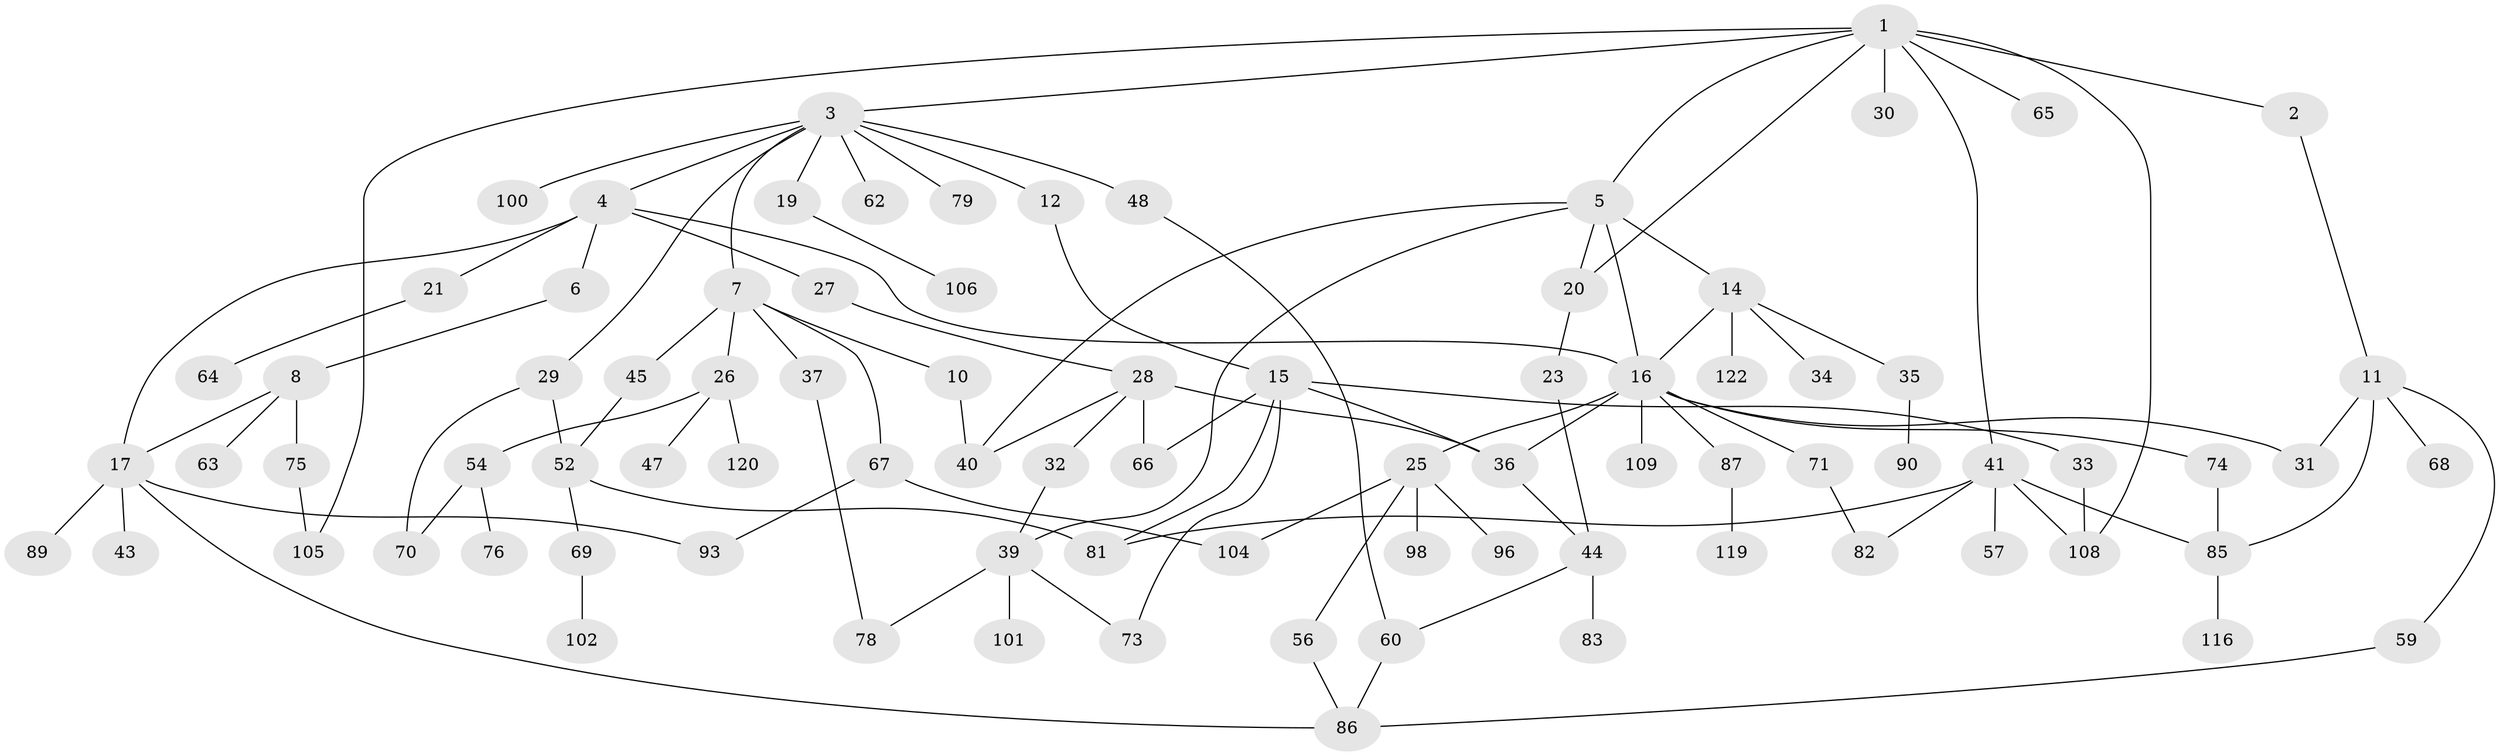 // Generated by graph-tools (version 1.1) at 2025/51/02/27/25 19:51:40]
// undirected, 85 vertices, 114 edges
graph export_dot {
graph [start="1"]
  node [color=gray90,style=filled];
  1 [super="+55"];
  2 [super="+18"];
  3 [super="+13"];
  4 [super="+38"];
  5 [super="+9"];
  6 [super="+115"];
  7 [super="+61"];
  8 [super="+121"];
  10;
  11 [super="+24"];
  12;
  14 [super="+72"];
  15 [super="+22"];
  16 [super="+77"];
  17 [super="+97"];
  19;
  20 [super="+51"];
  21;
  23 [super="+49"];
  25 [super="+46"];
  26 [super="+50"];
  27 [super="+80"];
  28 [super="+111"];
  29;
  30;
  31 [super="+103"];
  32;
  33;
  34 [super="+58"];
  35;
  36 [super="+118"];
  37;
  39 [super="+53"];
  40;
  41 [super="+42"];
  43 [super="+107"];
  44 [super="+92"];
  45;
  47;
  48;
  52 [super="+112"];
  54 [super="+113"];
  56;
  57;
  59 [super="+117"];
  60;
  62 [super="+99"];
  63;
  64;
  65;
  66 [super="+95"];
  67 [super="+94"];
  68;
  69;
  70;
  71;
  73;
  74;
  75;
  76;
  78 [super="+84"];
  79;
  81;
  82 [super="+91"];
  83;
  85 [super="+114"];
  86 [super="+110"];
  87 [super="+88"];
  89;
  90;
  93;
  96;
  98;
  100;
  101;
  102;
  104;
  105;
  106;
  108;
  109;
  116;
  119;
  120;
  122;
  1 -- 2;
  1 -- 3;
  1 -- 5;
  1 -- 30;
  1 -- 41;
  1 -- 65;
  1 -- 20;
  1 -- 105;
  1 -- 108;
  2 -- 11;
  3 -- 4;
  3 -- 7;
  3 -- 12;
  3 -- 29;
  3 -- 48;
  3 -- 79;
  3 -- 100;
  3 -- 19;
  3 -- 62;
  4 -- 6;
  4 -- 21;
  4 -- 27;
  4 -- 16;
  4 -- 17;
  5 -- 20;
  5 -- 16;
  5 -- 39;
  5 -- 40;
  5 -- 14;
  6 -- 8;
  7 -- 10;
  7 -- 26;
  7 -- 37;
  7 -- 45;
  7 -- 67;
  8 -- 17;
  8 -- 63;
  8 -- 75;
  10 -- 40;
  11 -- 31;
  11 -- 59;
  11 -- 85;
  11 -- 68;
  12 -- 15;
  14 -- 34;
  14 -- 35;
  14 -- 122;
  14 -- 16;
  15 -- 81;
  15 -- 36;
  15 -- 73;
  15 -- 66;
  15 -- 33;
  16 -- 25;
  16 -- 71;
  16 -- 74;
  16 -- 31;
  16 -- 36;
  16 -- 87;
  16 -- 109;
  17 -- 43;
  17 -- 89;
  17 -- 93;
  17 -- 86;
  19 -- 106;
  20 -- 23;
  21 -- 64;
  23 -- 44;
  25 -- 56;
  25 -- 96;
  25 -- 104;
  25 -- 98;
  26 -- 47;
  26 -- 54;
  26 -- 120;
  27 -- 28;
  28 -- 32;
  28 -- 36;
  28 -- 66;
  28 -- 40;
  29 -- 52;
  29 -- 70;
  32 -- 39;
  33 -- 108;
  35 -- 90;
  36 -- 44;
  37 -- 78;
  39 -- 73;
  39 -- 101;
  39 -- 78;
  41 -- 81;
  41 -- 108;
  41 -- 85;
  41 -- 82;
  41 -- 57;
  44 -- 83;
  44 -- 60;
  45 -- 52;
  48 -- 60;
  52 -- 69;
  52 -- 81;
  54 -- 70;
  54 -- 76;
  56 -- 86;
  59 -- 86;
  60 -- 86;
  67 -- 93;
  67 -- 104;
  69 -- 102;
  71 -- 82;
  74 -- 85;
  75 -- 105;
  85 -- 116;
  87 -- 119;
}
